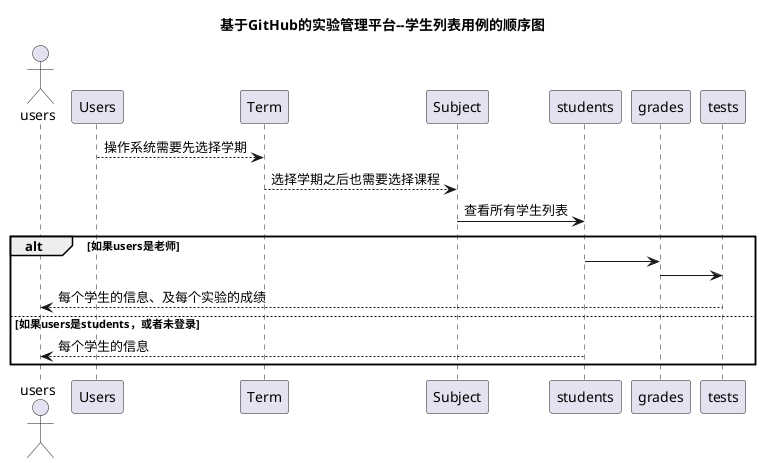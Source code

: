 @startuml
title 基于GitHub的实验管理平台--学生列表用例的顺序图
actor users
Users-->Term:操作系统需要先选择学期
Term-->Subject:选择学期之后也需要选择课程
Subject -> students: 查看所有学生列表
alt 如果users是老师
	students -> grades
	grades -> tests
	tests --> users:每个学生的信息、及每个实验的成绩
else 如果users是students，或者未登录
    students --> users:每个学生的信息
end

@enduml